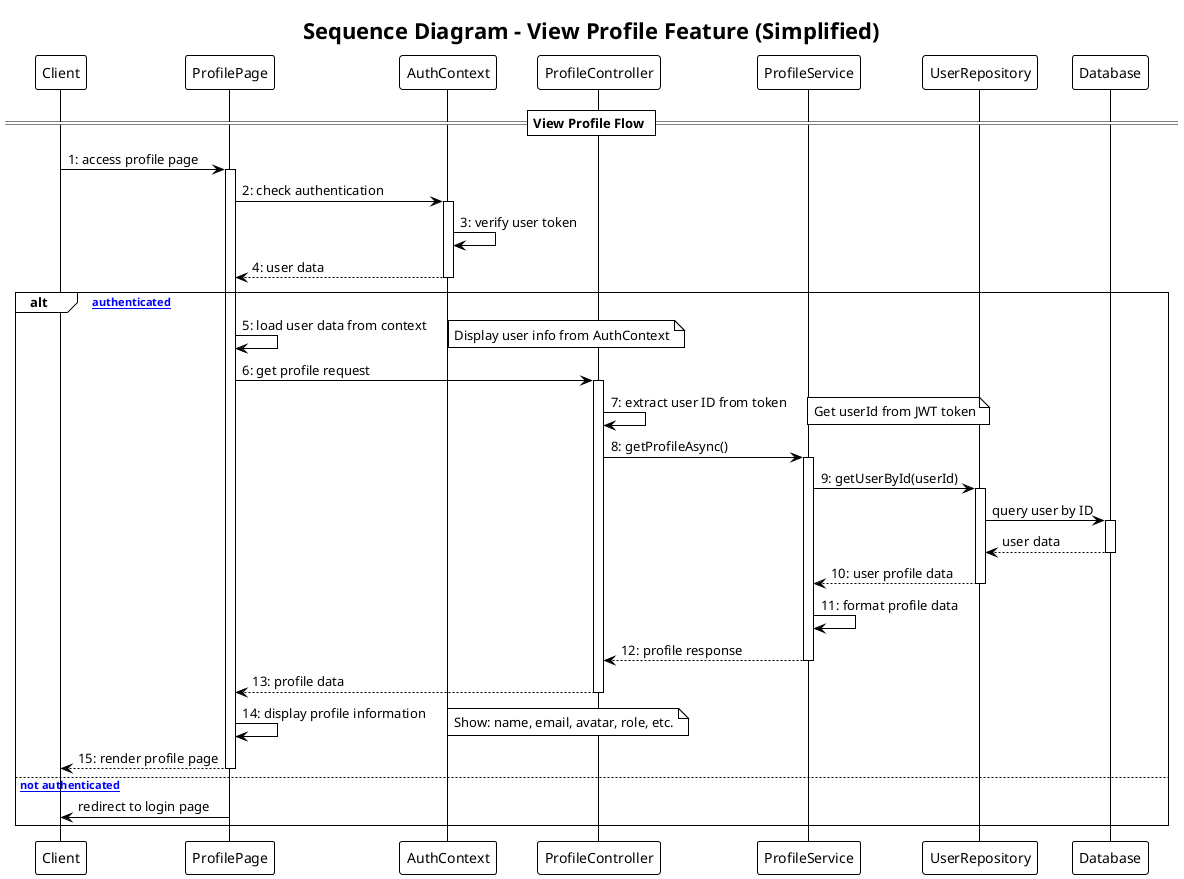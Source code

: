 @startuml View Profile Sequence Diagram - Simplified
!theme plain
title Sequence Diagram - View Profile Feature (Simplified)

participant "Client" as C
participant "ProfilePage" as PP
participant "AuthContext" as AC
participant "ProfileController" as PC
participant "ProfileService" as PS
participant "UserRepository" as UR
participant "Database" as DB

== View Profile Flow ==

C -> PP: 1: access profile page
activate PP

PP -> AC: 2: check authentication
activate AC
AC -> AC: 3: verify user token
AC --> PP: 4: user data
deactivate AC

alt [User authenticated]
    PP -> PP: 5: load user data from context
    note right: Display user info from AuthContext
    
    PP -> PC: 6: get profile request
    activate PC
    
    PC -> PC: 7: extract user ID from token
    note right: Get userId from JWT token
    
    PC -> PS: 8: getProfileAsync()
    activate PS
    
    PS -> UR: 9: getUserById(userId)
    activate UR
    UR -> DB: query user by ID
    activate DB
    DB --> UR: user data
    deactivate DB
    UR --> PS: 10: user profile data
    deactivate UR
    
    PS -> PS: 11: format profile data
    PS --> PC: 12: profile response
    deactivate PS
    
    PC --> PP: 13: profile data
    deactivate PC
    
    PP -> PP: 14: display profile information
    note right: Show: name, email, avatar, role, etc.
    
    PP --> C: 15: render profile page
    deactivate PP
    
else [User not authenticated]
    PP -> C: redirect to login page
    deactivate PP
end

@enduml 